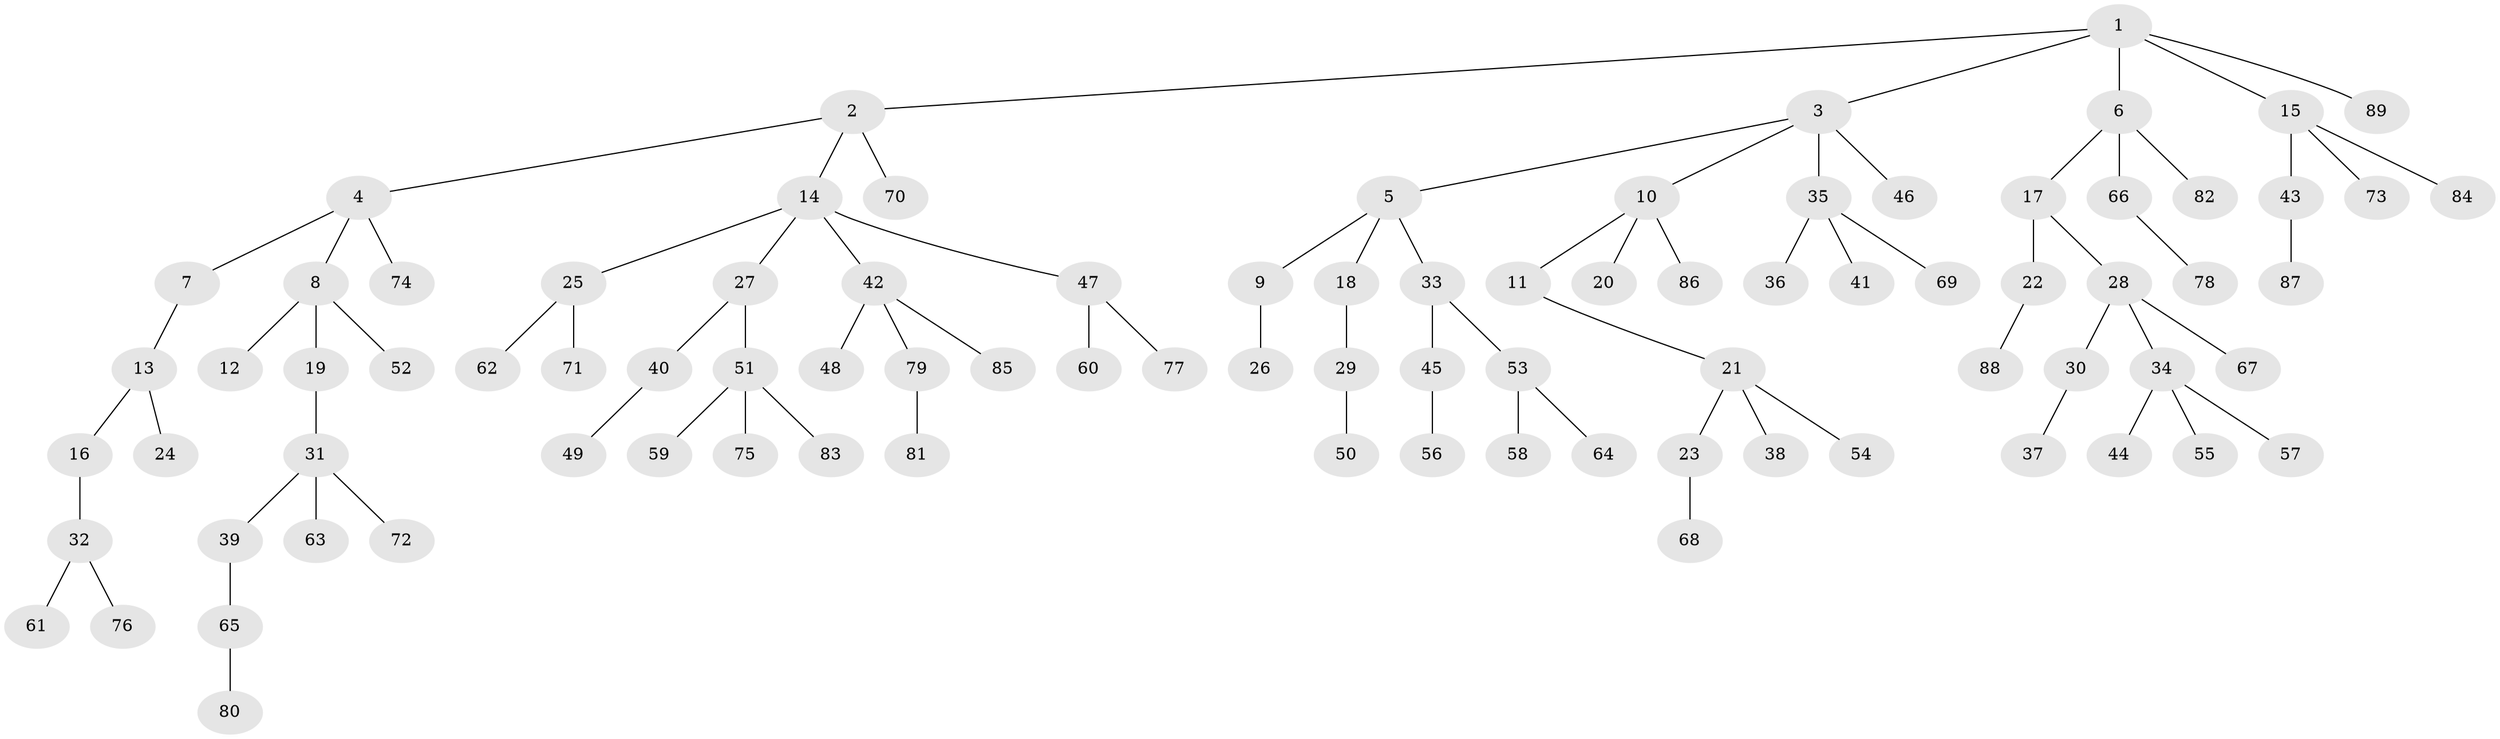 // Generated by graph-tools (version 1.1) at 2025/36/03/09/25 02:36:58]
// undirected, 89 vertices, 88 edges
graph export_dot {
graph [start="1"]
  node [color=gray90,style=filled];
  1;
  2;
  3;
  4;
  5;
  6;
  7;
  8;
  9;
  10;
  11;
  12;
  13;
  14;
  15;
  16;
  17;
  18;
  19;
  20;
  21;
  22;
  23;
  24;
  25;
  26;
  27;
  28;
  29;
  30;
  31;
  32;
  33;
  34;
  35;
  36;
  37;
  38;
  39;
  40;
  41;
  42;
  43;
  44;
  45;
  46;
  47;
  48;
  49;
  50;
  51;
  52;
  53;
  54;
  55;
  56;
  57;
  58;
  59;
  60;
  61;
  62;
  63;
  64;
  65;
  66;
  67;
  68;
  69;
  70;
  71;
  72;
  73;
  74;
  75;
  76;
  77;
  78;
  79;
  80;
  81;
  82;
  83;
  84;
  85;
  86;
  87;
  88;
  89;
  1 -- 2;
  1 -- 3;
  1 -- 6;
  1 -- 15;
  1 -- 89;
  2 -- 4;
  2 -- 14;
  2 -- 70;
  3 -- 5;
  3 -- 10;
  3 -- 35;
  3 -- 46;
  4 -- 7;
  4 -- 8;
  4 -- 74;
  5 -- 9;
  5 -- 18;
  5 -- 33;
  6 -- 17;
  6 -- 66;
  6 -- 82;
  7 -- 13;
  8 -- 12;
  8 -- 19;
  8 -- 52;
  9 -- 26;
  10 -- 11;
  10 -- 20;
  10 -- 86;
  11 -- 21;
  13 -- 16;
  13 -- 24;
  14 -- 25;
  14 -- 27;
  14 -- 42;
  14 -- 47;
  15 -- 43;
  15 -- 73;
  15 -- 84;
  16 -- 32;
  17 -- 22;
  17 -- 28;
  18 -- 29;
  19 -- 31;
  21 -- 23;
  21 -- 38;
  21 -- 54;
  22 -- 88;
  23 -- 68;
  25 -- 62;
  25 -- 71;
  27 -- 40;
  27 -- 51;
  28 -- 30;
  28 -- 34;
  28 -- 67;
  29 -- 50;
  30 -- 37;
  31 -- 39;
  31 -- 63;
  31 -- 72;
  32 -- 61;
  32 -- 76;
  33 -- 45;
  33 -- 53;
  34 -- 44;
  34 -- 55;
  34 -- 57;
  35 -- 36;
  35 -- 41;
  35 -- 69;
  39 -- 65;
  40 -- 49;
  42 -- 48;
  42 -- 79;
  42 -- 85;
  43 -- 87;
  45 -- 56;
  47 -- 60;
  47 -- 77;
  51 -- 59;
  51 -- 75;
  51 -- 83;
  53 -- 58;
  53 -- 64;
  65 -- 80;
  66 -- 78;
  79 -- 81;
}
